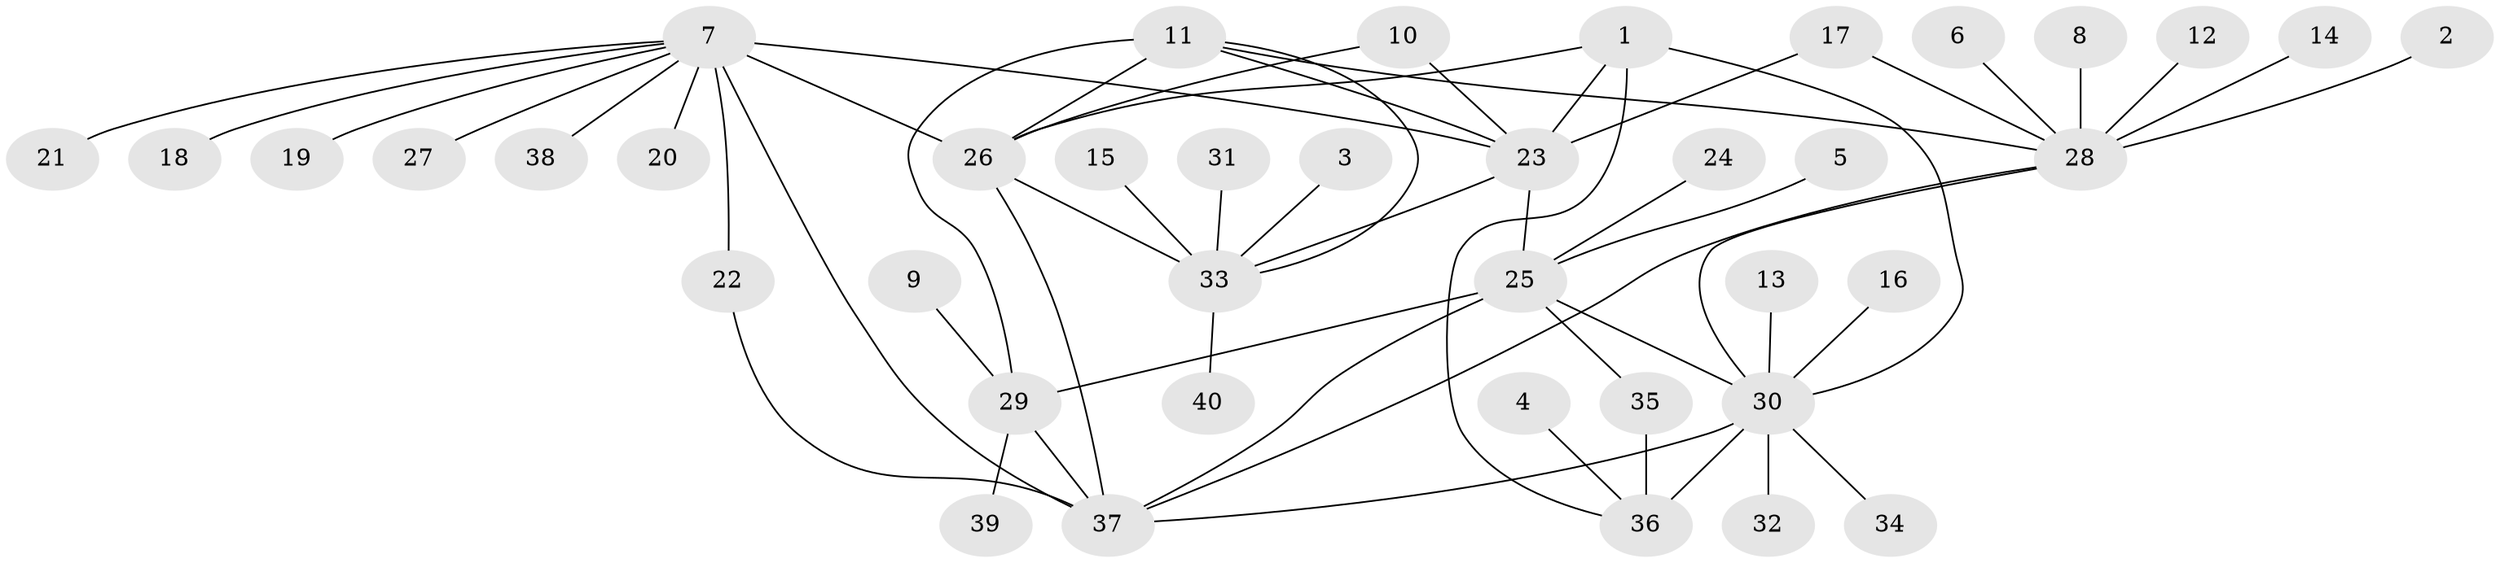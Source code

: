 // original degree distribution, {9: 0.0375, 6: 0.0375, 11: 0.0125, 4: 0.025, 5: 0.0625, 7: 0.0125, 8: 0.025, 10: 0.0125, 3: 0.0375, 12: 0.0125, 1: 0.5125, 2: 0.2125}
// Generated by graph-tools (version 1.1) at 2025/26/03/09/25 03:26:35]
// undirected, 40 vertices, 56 edges
graph export_dot {
graph [start="1"]
  node [color=gray90,style=filled];
  1;
  2;
  3;
  4;
  5;
  6;
  7;
  8;
  9;
  10;
  11;
  12;
  13;
  14;
  15;
  16;
  17;
  18;
  19;
  20;
  21;
  22;
  23;
  24;
  25;
  26;
  27;
  28;
  29;
  30;
  31;
  32;
  33;
  34;
  35;
  36;
  37;
  38;
  39;
  40;
  1 -- 23 [weight=1.0];
  1 -- 26 [weight=1.0];
  1 -- 30 [weight=2.0];
  1 -- 36 [weight=1.0];
  2 -- 28 [weight=1.0];
  3 -- 33 [weight=1.0];
  4 -- 36 [weight=1.0];
  5 -- 25 [weight=1.0];
  6 -- 28 [weight=1.0];
  7 -- 18 [weight=1.0];
  7 -- 19 [weight=1.0];
  7 -- 20 [weight=1.0];
  7 -- 21 [weight=1.0];
  7 -- 22 [weight=1.0];
  7 -- 23 [weight=3.0];
  7 -- 26 [weight=1.0];
  7 -- 27 [weight=1.0];
  7 -- 37 [weight=1.0];
  7 -- 38 [weight=1.0];
  8 -- 28 [weight=1.0];
  9 -- 29 [weight=1.0];
  10 -- 23 [weight=1.0];
  10 -- 26 [weight=1.0];
  11 -- 23 [weight=1.0];
  11 -- 26 [weight=2.0];
  11 -- 28 [weight=1.0];
  11 -- 29 [weight=1.0];
  11 -- 33 [weight=1.0];
  12 -- 28 [weight=1.0];
  13 -- 30 [weight=1.0];
  14 -- 28 [weight=1.0];
  15 -- 33 [weight=1.0];
  16 -- 30 [weight=1.0];
  17 -- 23 [weight=1.0];
  17 -- 28 [weight=3.0];
  22 -- 37 [weight=1.0];
  23 -- 25 [weight=2.0];
  23 -- 33 [weight=1.0];
  24 -- 25 [weight=1.0];
  25 -- 29 [weight=2.0];
  25 -- 30 [weight=1.0];
  25 -- 35 [weight=1.0];
  25 -- 37 [weight=1.0];
  26 -- 33 [weight=2.0];
  26 -- 37 [weight=1.0];
  28 -- 30 [weight=1.0];
  28 -- 37 [weight=1.0];
  29 -- 37 [weight=2.0];
  29 -- 39 [weight=1.0];
  30 -- 32 [weight=1.0];
  30 -- 34 [weight=1.0];
  30 -- 36 [weight=2.0];
  30 -- 37 [weight=1.0];
  31 -- 33 [weight=1.0];
  33 -- 40 [weight=1.0];
  35 -- 36 [weight=1.0];
}
